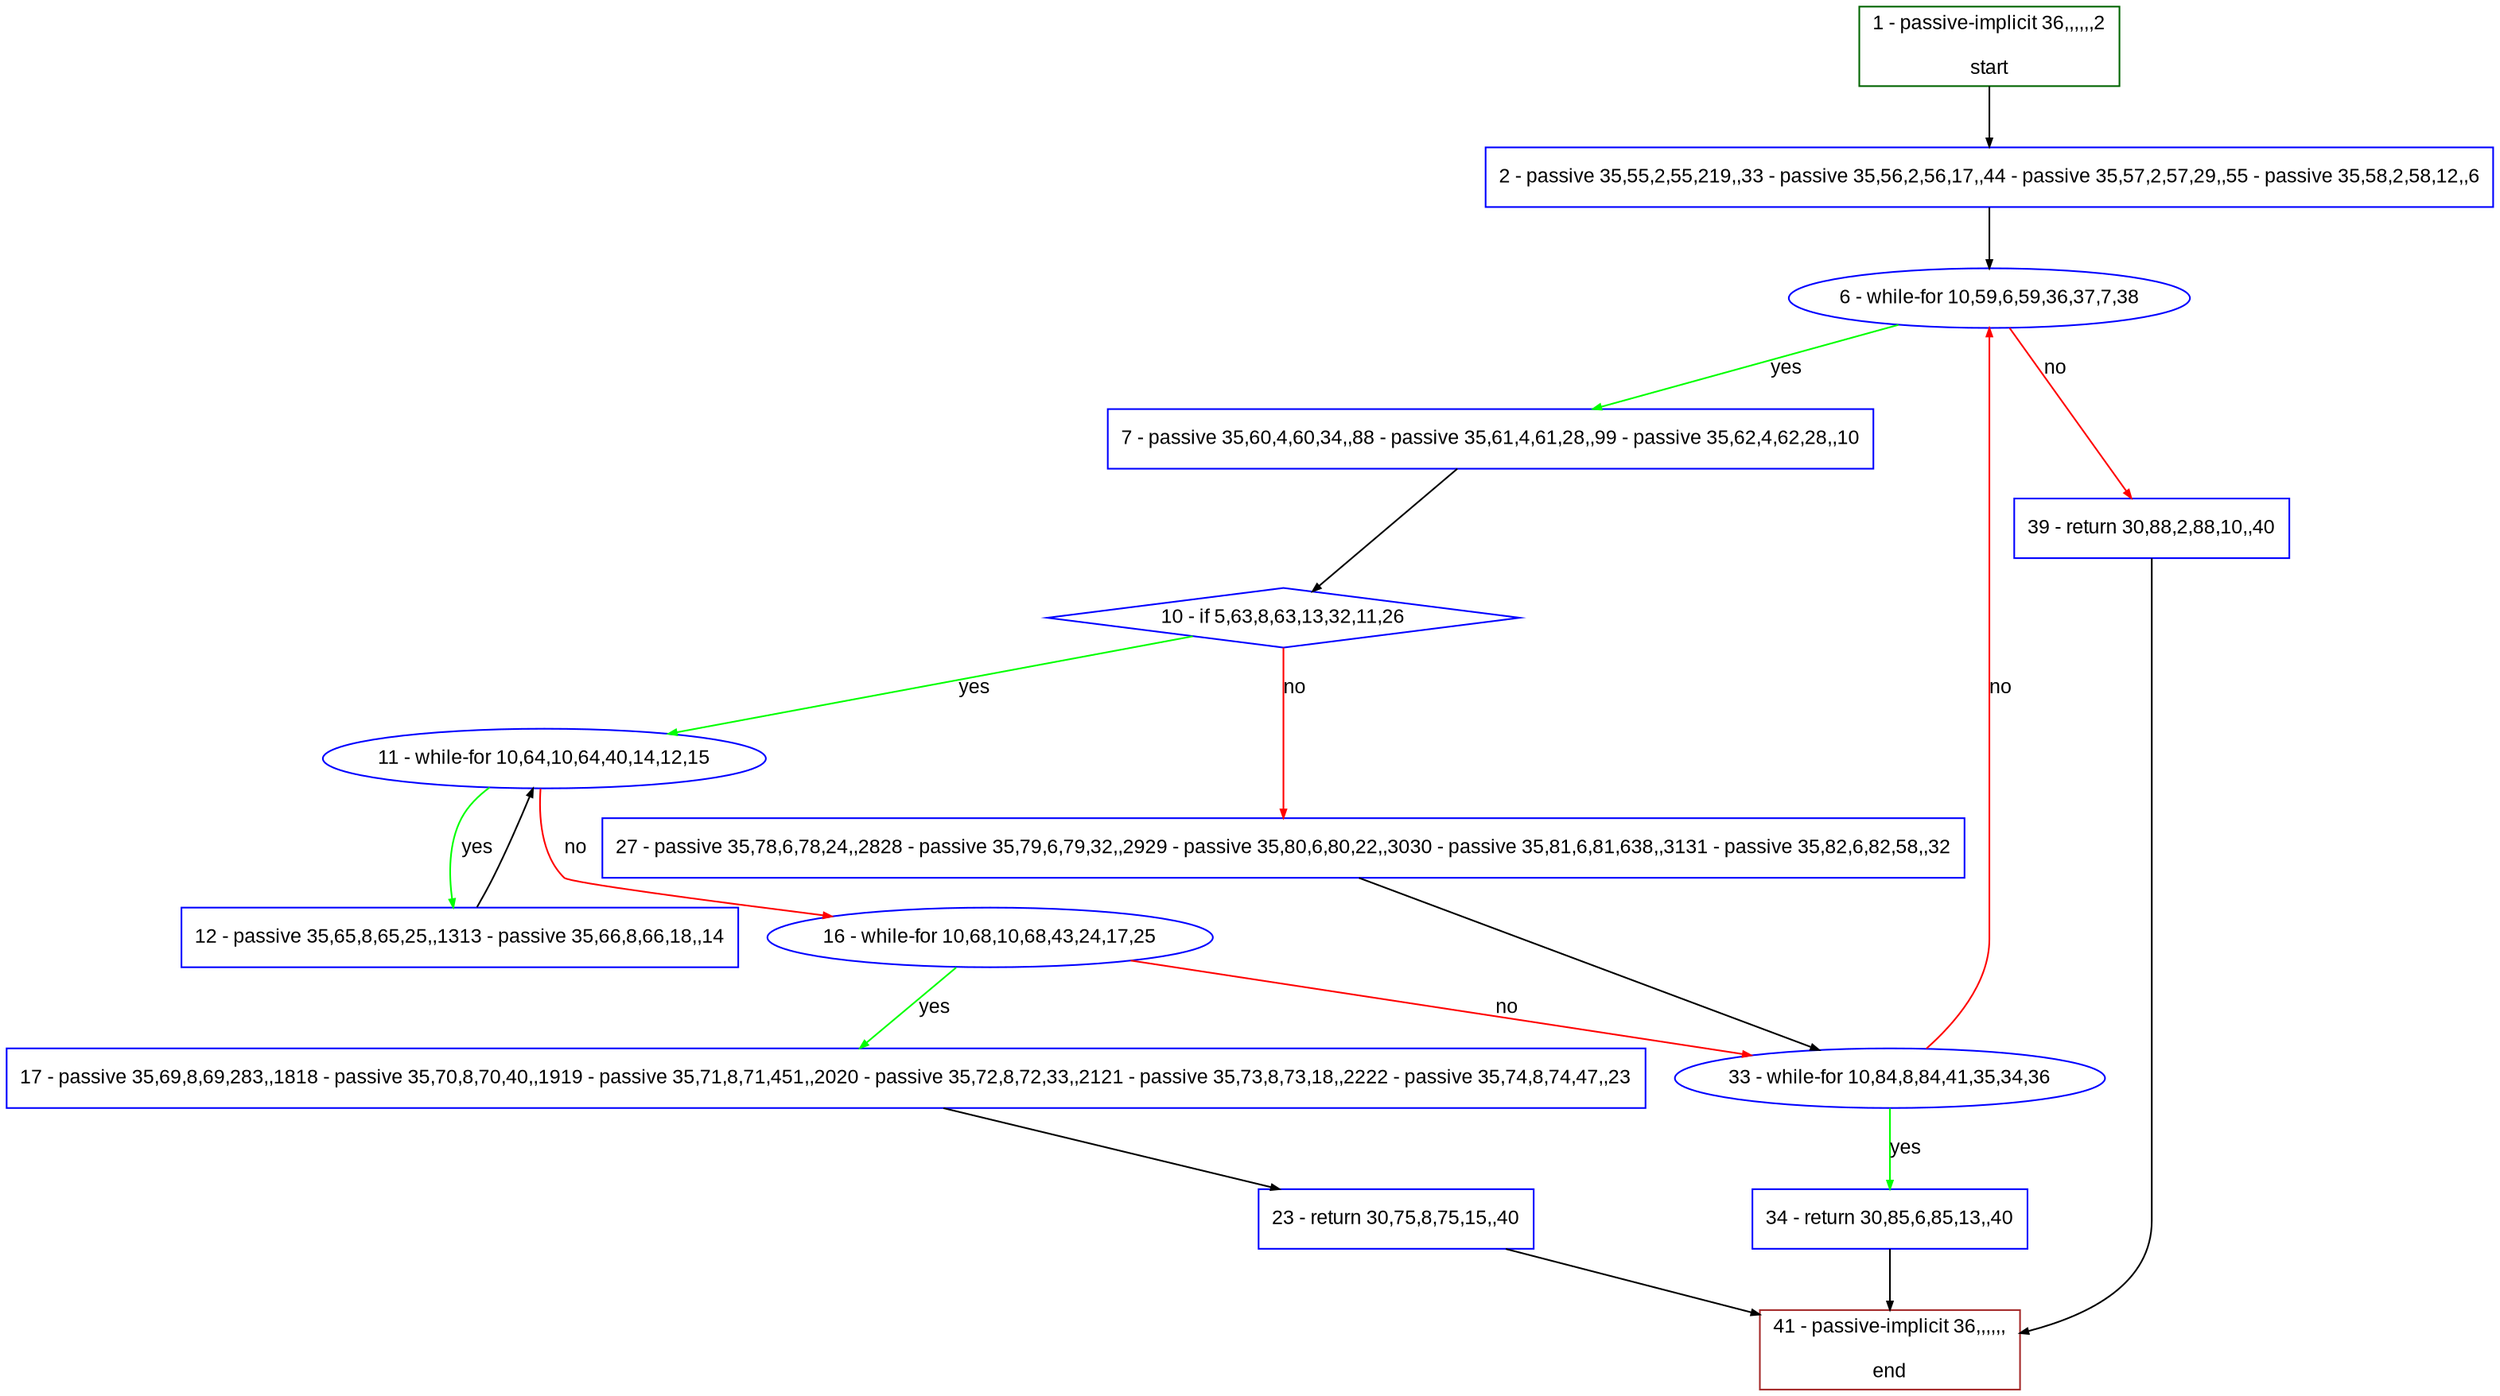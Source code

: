 digraph "" {
  graph [pack="true", label="", fontsize="12", packmode="clust", fontname="Arial", fillcolor="#FFFFCC", bgcolor="white", style="rounded,filled", compound="true"];
  node [node_initialized="no", label="", color="grey", fontsize="12", fillcolor="white", fontname="Arial", style="filled", shape="rectangle", compound="true", fixedsize="false"];
  edge [fontcolor="black", arrowhead="normal", arrowtail="none", arrowsize="0.5", ltail="", label="", color="black", fontsize="12", lhead="", fontname="Arial", dir="forward", compound="true"];
  __N1 [label="2 - passive 35,55,2,55,219,,33 - passive 35,56,2,56,17,,44 - passive 35,57,2,57,29,,55 - passive 35,58,2,58,12,,6", color="#0000ff", fillcolor="#ffffff", style="filled", shape="box"];
  __N2 [label="1 - passive-implicit 36,,,,,,2\n\nstart", color="#006400", fillcolor="#ffffff", style="filled", shape="box"];
  __N3 [label="6 - while-for 10,59,6,59,36,37,7,38", color="#0000ff", fillcolor="#ffffff", style="filled", shape="oval"];
  __N4 [label="7 - passive 35,60,4,60,34,,88 - passive 35,61,4,61,28,,99 - passive 35,62,4,62,28,,10", color="#0000ff", fillcolor="#ffffff", style="filled", shape="box"];
  __N5 [label="39 - return 30,88,2,88,10,,40", color="#0000ff", fillcolor="#ffffff", style="filled", shape="box"];
  __N6 [label="10 - if 5,63,8,63,13,32,11,26", color="#0000ff", fillcolor="#ffffff", style="filled", shape="diamond"];
  __N7 [label="11 - while-for 10,64,10,64,40,14,12,15", color="#0000ff", fillcolor="#ffffff", style="filled", shape="oval"];
  __N8 [label="27 - passive 35,78,6,78,24,,2828 - passive 35,79,6,79,32,,2929 - passive 35,80,6,80,22,,3030 - passive 35,81,6,81,638,,3131 - passive 35,82,6,82,58,,32", color="#0000ff", fillcolor="#ffffff", style="filled", shape="box"];
  __N9 [label="12 - passive 35,65,8,65,25,,1313 - passive 35,66,8,66,18,,14", color="#0000ff", fillcolor="#ffffff", style="filled", shape="box"];
  __N10 [label="16 - while-for 10,68,10,68,43,24,17,25", color="#0000ff", fillcolor="#ffffff", style="filled", shape="oval"];
  __N11 [label="17 - passive 35,69,8,69,283,,1818 - passive 35,70,8,70,40,,1919 - passive 35,71,8,71,451,,2020 - passive 35,72,8,72,33,,2121 - passive 35,73,8,73,18,,2222 - passive 35,74,8,74,47,,23", color="#0000ff", fillcolor="#ffffff", style="filled", shape="box"];
  __N12 [label="33 - while-for 10,84,8,84,41,35,34,36", color="#0000ff", fillcolor="#ffffff", style="filled", shape="oval"];
  __N13 [label="23 - return 30,75,8,75,15,,40", color="#0000ff", fillcolor="#ffffff", style="filled", shape="box"];
  __N14 [label="41 - passive-implicit 36,,,,,,\n\nend", color="#a52a2a", fillcolor="#ffffff", style="filled", shape="box"];
  __N15 [label="34 - return 30,85,6,85,13,,40", color="#0000ff", fillcolor="#ffffff", style="filled", shape="box"];
  __N2 -> __N1 [arrowhead="normal", arrowtail="none", color="#000000", label="", dir="forward"];
  __N1 -> __N3 [arrowhead="normal", arrowtail="none", color="#000000", label="", dir="forward"];
  __N3 -> __N4 [arrowhead="normal", arrowtail="none", color="#00ff00", label="yes", dir="forward"];
  __N3 -> __N5 [arrowhead="normal", arrowtail="none", color="#ff0000", label="no", dir="forward"];
  __N4 -> __N6 [arrowhead="normal", arrowtail="none", color="#000000", label="", dir="forward"];
  __N6 -> __N7 [arrowhead="normal", arrowtail="none", color="#00ff00", label="yes", dir="forward"];
  __N6 -> __N8 [arrowhead="normal", arrowtail="none", color="#ff0000", label="no", dir="forward"];
  __N7 -> __N9 [arrowhead="normal", arrowtail="none", color="#00ff00", label="yes", dir="forward"];
  __N9 -> __N7 [arrowhead="normal", arrowtail="none", color="#000000", label="", dir="forward"];
  __N7 -> __N10 [arrowhead="normal", arrowtail="none", color="#ff0000", label="no", dir="forward"];
  __N10 -> __N11 [arrowhead="normal", arrowtail="none", color="#00ff00", label="yes", dir="forward"];
  __N10 -> __N12 [arrowhead="normal", arrowtail="none", color="#ff0000", label="no", dir="forward"];
  __N11 -> __N13 [arrowhead="normal", arrowtail="none", color="#000000", label="", dir="forward"];
  __N13 -> __N14 [arrowhead="normal", arrowtail="none", color="#000000", label="", dir="forward"];
  __N8 -> __N12 [arrowhead="normal", arrowtail="none", color="#000000", label="", dir="forward"];
  __N12 -> __N3 [arrowhead="normal", arrowtail="none", color="#ff0000", label="no", dir="forward"];
  __N12 -> __N15 [arrowhead="normal", arrowtail="none", color="#00ff00", label="yes", dir="forward"];
  __N15 -> __N14 [arrowhead="normal", arrowtail="none", color="#000000", label="", dir="forward"];
  __N5 -> __N14 [arrowhead="normal", arrowtail="none", color="#000000", label="", dir="forward"];
}

